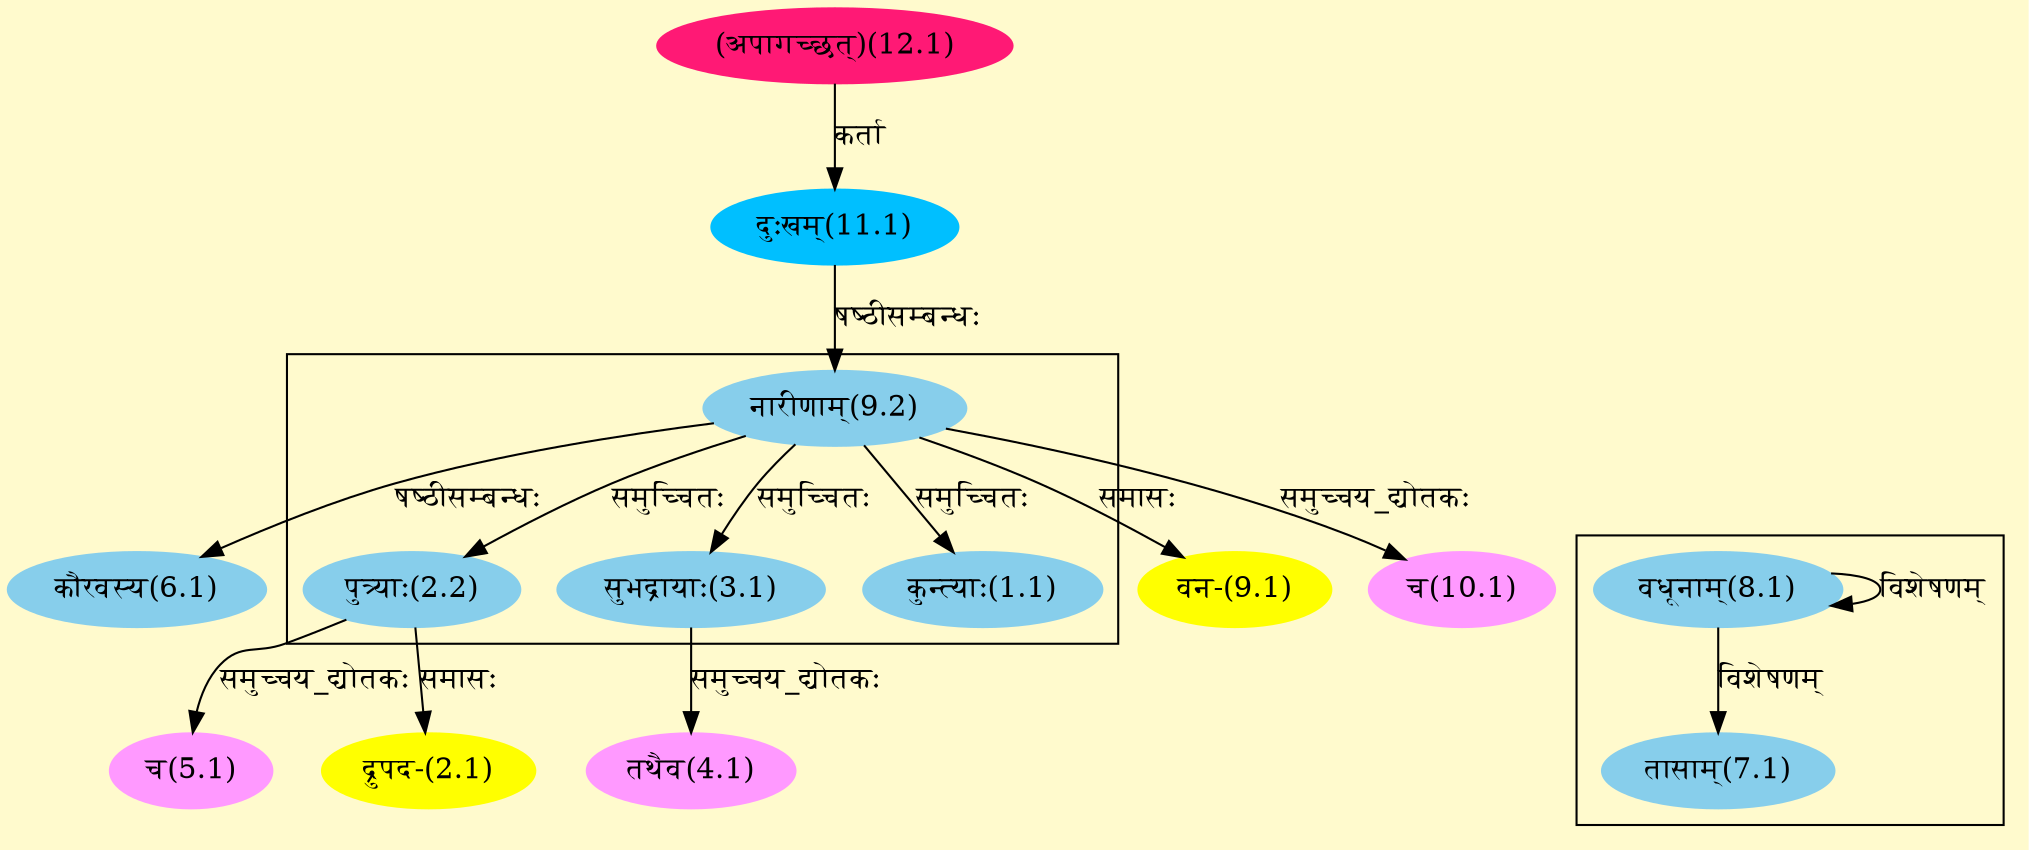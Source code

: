 digraph G{
rankdir=BT;
 compound=true;
 bgcolor="lemonchiffon1";

subgraph cluster_1{
Node1_1 [style=filled, color="#87CEEB" label = "कुन्त्याः(1.1)"]
Node9_2 [style=filled, color="#87CEEB" label = "नारीणाम्(9.2)"]
Node2_2 [style=filled, color="#87CEEB" label = "पुत्र्याः(2.2)"]
Node3_1 [style=filled, color="#87CEEB" label = "सुभद्रायाः(3.1)"]

}

subgraph cluster_2{
Node7_1 [style=filled, color="#87CEEB" label = "तासाम्(7.1)"]
Node8_1 [style=filled, color="#87CEEB" label = "वधूनाम्(8.1)"]

}
Node2_1 [style=filled, color="#FFFF00" label = "द्रुपद-(2.1)"]
Node2_2 [style=filled, color="#87CEEB" label = "पुत्र्याः(2.2)"]
Node4_1 [style=filled, color="#FF99FF" label = "तथैव(4.1)"]
Node3_1 [style=filled, color="#87CEEB" label = "सुभद्रायाः(3.1)"]
Node5_1 [style=filled, color="#FF99FF" label = "च(5.1)"]
Node6_1 [style=filled, color="#87CEEB" label = "कौरवस्य(6.1)"]
Node9_2 [style=filled, color="#87CEEB" label = "नारीणाम्(9.2)"]
Node8_1 [style=filled, color="#87CEEB" label = "वधूनाम्(8.1)"]
Node9_1 [style=filled, color="#FFFF00" label = "वन-(9.1)"]
Node11_1 [style=filled, color="#00BFFF" label = "दुःखम्(11.1)"]
Node10_1 [style=filled, color="#FF99FF" label = "च(10.1)"]
Node12_1 [style=filled, color="#FF1975" label = "(अपागच्छत्)(12.1)"]
/* Start of Relations section */

Node1_1 -> Node9_2 [  label="समुच्चितः"  dir="back" ]
Node2_1 -> Node2_2 [  label="समासः"  dir="back" ]
Node2_2 -> Node9_2 [  label="समुच्चितः"  dir="back" ]
Node3_1 -> Node9_2 [  label="समुच्चितः"  dir="back" ]
Node4_1 -> Node3_1 [  label="समुच्चय_द्योतकः"  dir="back" ]
Node5_1 -> Node2_2 [  label="समुच्चय_द्योतकः"  dir="back" ]
Node6_1 -> Node9_2 [  label="षष्ठीसम्बन्धः"  dir="back" ]
Node7_1 -> Node8_1 [  label="विशेषणम्"  dir="back" ]
Node8_1 -> Node8_1 [  label="विशेषणम्"  dir="back" ]
Node9_1 -> Node9_2 [  label="समासः"  dir="back" ]
Node9_2 -> Node11_1 [  label="षष्ठीसम्बन्धः"  dir="back" ]
Node10_1 -> Node9_2 [  label="समुच्चय_द्योतकः"  dir="back" ]
Node11_1 -> Node12_1 [  label="कर्ता"  dir="back" ]
}
